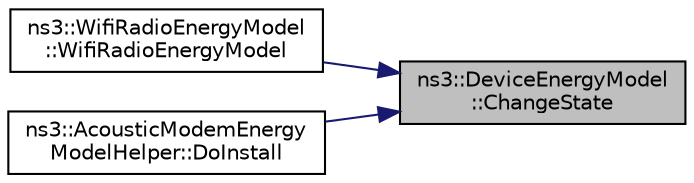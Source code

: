 digraph "ns3::DeviceEnergyModel::ChangeState"
{
 // LATEX_PDF_SIZE
  edge [fontname="Helvetica",fontsize="10",labelfontname="Helvetica",labelfontsize="10"];
  node [fontname="Helvetica",fontsize="10",shape=record];
  rankdir="RL";
  Node1 [label="ns3::DeviceEnergyModel\l::ChangeState",height=0.2,width=0.4,color="black", fillcolor="grey75", style="filled", fontcolor="black",tooltip=" "];
  Node1 -> Node2 [dir="back",color="midnightblue",fontsize="10",style="solid",fontname="Helvetica"];
  Node2 [label="ns3::WifiRadioEnergyModel\l::WifiRadioEnergyModel",height=0.2,width=0.4,color="black", fillcolor="white", style="filled",URL="$classns3_1_1_wifi_radio_energy_model.html#a6b0e21d95458627bd77d2dc7cbed349b",tooltip=" "];
  Node1 -> Node3 [dir="back",color="midnightblue",fontsize="10",style="solid",fontname="Helvetica"];
  Node3 [label="ns3::AcousticModemEnergy\lModelHelper::DoInstall",height=0.2,width=0.4,color="black", fillcolor="white", style="filled",URL="$classns3_1_1_acoustic_modem_energy_model_helper.html#a577df03965e1ad592108dfdb7e2bccbe",tooltip="Implements DeviceEnergyModel::Install."];
}
